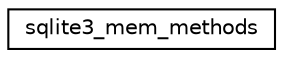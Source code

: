 digraph "Graphical Class Hierarchy"
{
 // LATEX_PDF_SIZE
  edge [fontname="Helvetica",fontsize="10",labelfontname="Helvetica",labelfontsize="10"];
  node [fontname="Helvetica",fontsize="10",shape=record];
  rankdir="LR";
  Node0 [label="sqlite3_mem_methods",height=0.2,width=0.4,color="black", fillcolor="white", style="filled",URL="$d4/d9a/structsqlite3__mem__methods.html",tooltip=" "];
}
